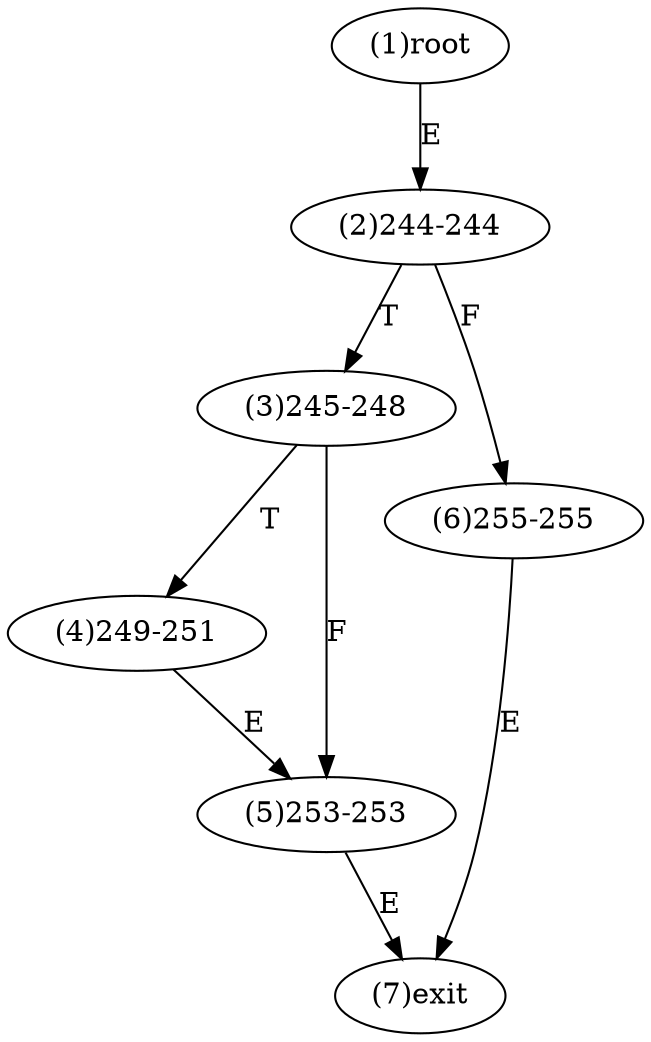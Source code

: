 digraph "" { 
1[ label="(1)root"];
2[ label="(2)244-244"];
3[ label="(3)245-248"];
4[ label="(4)249-251"];
5[ label="(5)253-253"];
6[ label="(6)255-255"];
7[ label="(7)exit"];
1->2[ label="E"];
2->6[ label="F"];
2->3[ label="T"];
3->5[ label="F"];
3->4[ label="T"];
4->5[ label="E"];
5->7[ label="E"];
6->7[ label="E"];
}